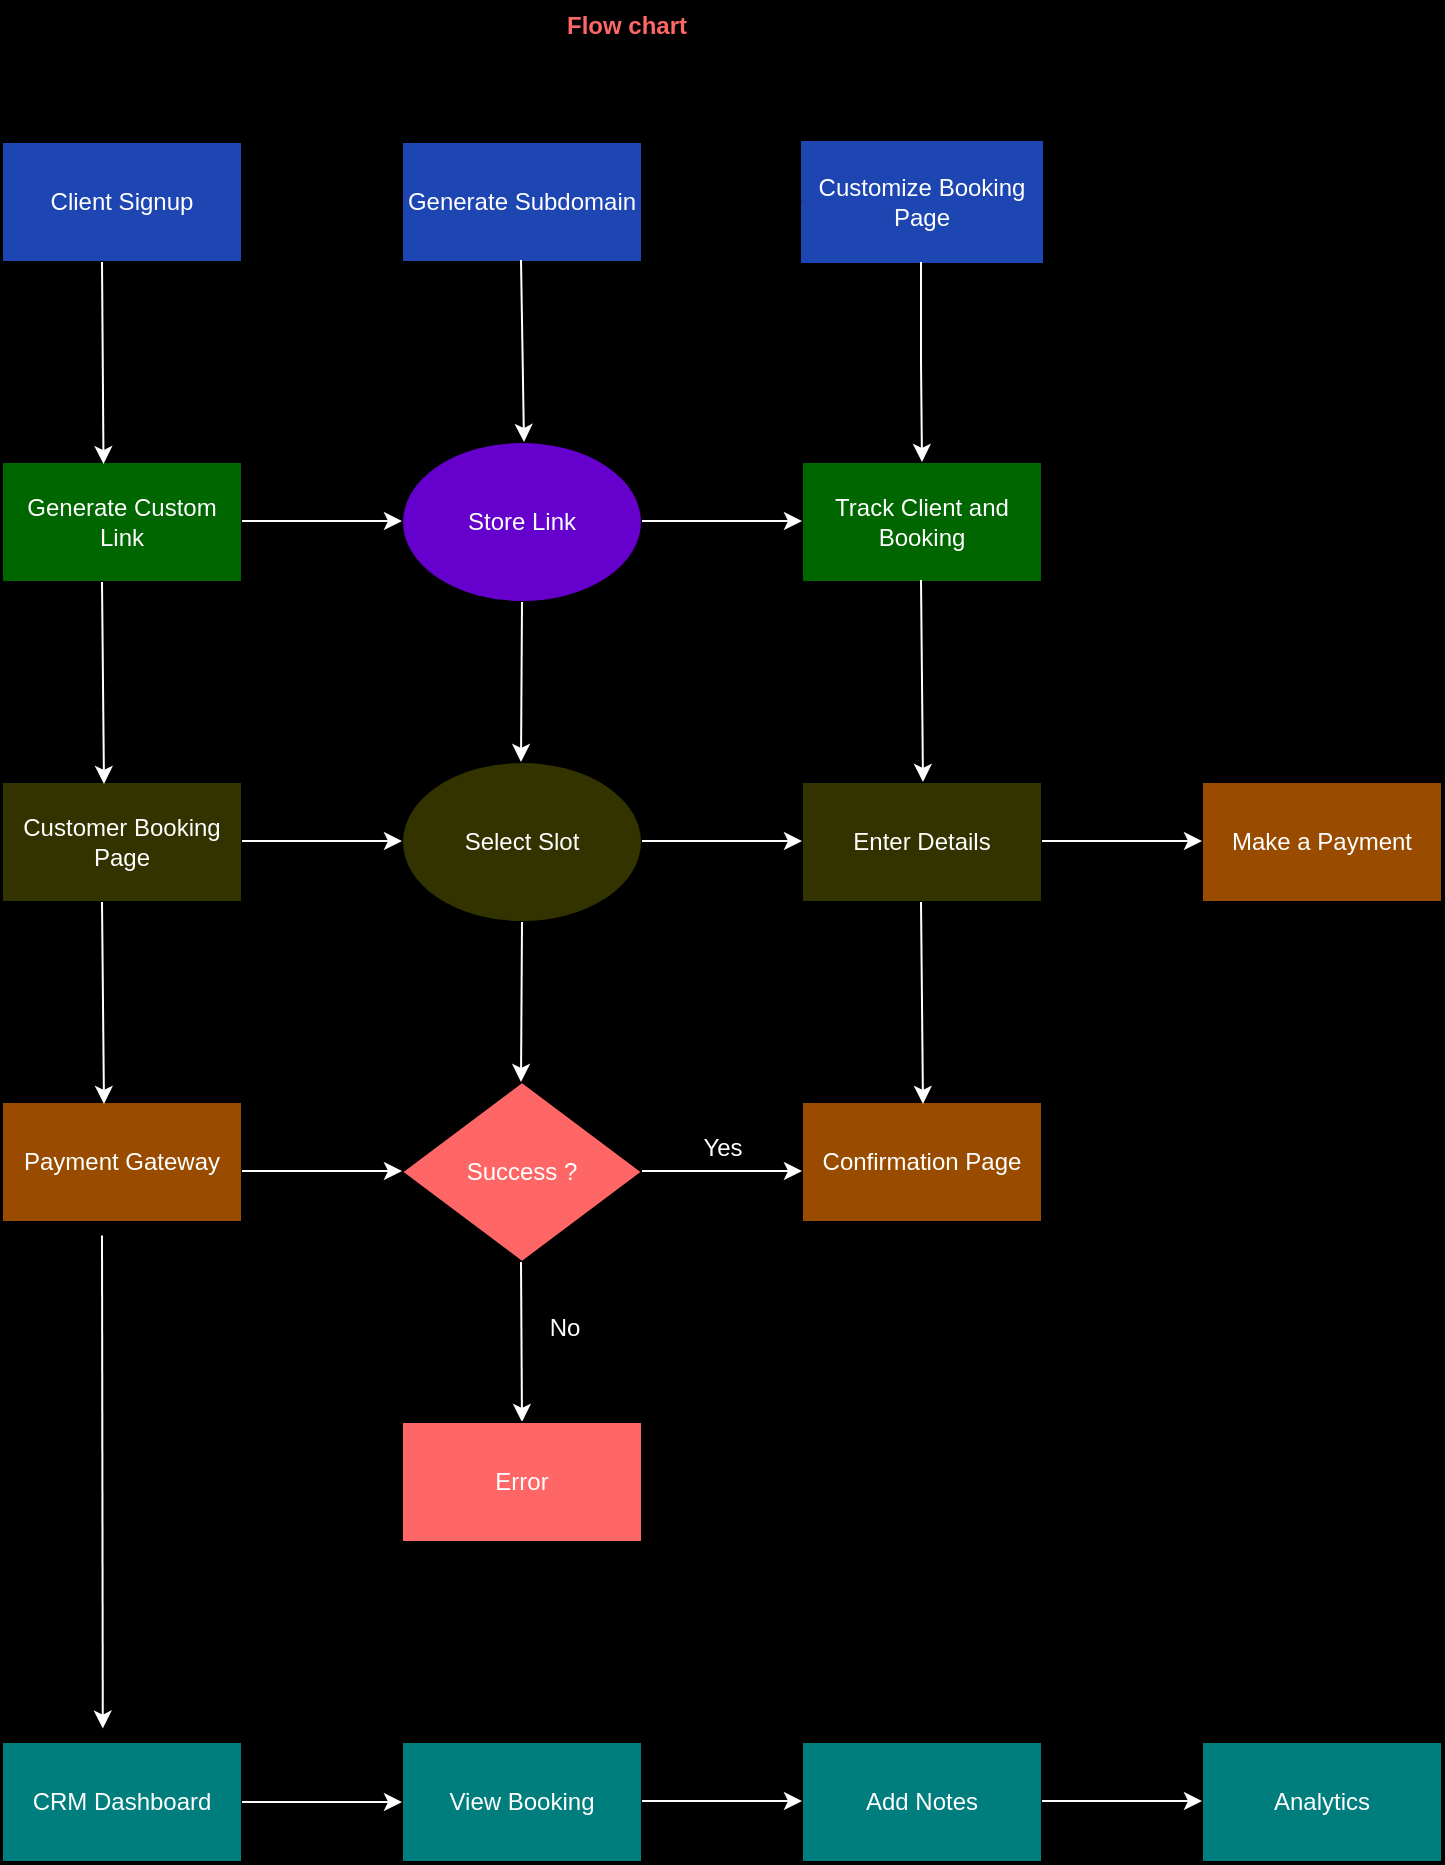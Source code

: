 <mxfile version="24.6.4" type="github">
  <diagram name="Page-1" id="GFK7f5jzJ038BGyKL9VR">
    <mxGraphModel dx="1050" dy="557" grid="0" gridSize="10" guides="1" tooltips="1" connect="1" arrows="0" fold="1" page="1" pageScale="1" pageWidth="850" pageHeight="1100" background="#000000" math="0" shadow="0">
      <root>
        <mxCell id="0" />
        <mxCell id="1" parent="0" />
        <mxCell id="lL7GXs3VDueMg40q0is_-1" value="&lt;font color=&quot;#ffffff&quot;&gt;Client Signup&lt;/font&gt;" style="rounded=0;whiteSpace=wrap;html=1;fillColor=#1E46B3;" vertex="1" parent="1">
          <mxGeometry x="80" y="120" width="120" height="60" as="geometry" />
        </mxCell>
        <mxCell id="lL7GXs3VDueMg40q0is_-2" value="&lt;font color=&quot;#ffffff&quot;&gt;Generate Subdomain&lt;/font&gt;" style="rounded=0;whiteSpace=wrap;html=1;fillColor=#1E46B3;" vertex="1" parent="1">
          <mxGeometry x="280" y="120" width="120" height="60" as="geometry" />
        </mxCell>
        <mxCell id="lL7GXs3VDueMg40q0is_-3" value="&lt;font color=&quot;#ffffff&quot;&gt;Customize Booking Page&lt;/font&gt;" style="rounded=0;whiteSpace=wrap;html=1;strokeColor=#1E46B3;fillColor=#1E46B3;" vertex="1" parent="1">
          <mxGeometry x="480" y="120" width="120" height="60" as="geometry" />
        </mxCell>
        <mxCell id="lL7GXs3VDueMg40q0is_-5" value="" style="endArrow=classic;html=1;rounded=0;" edge="1" parent="1">
          <mxGeometry width="50" height="50" relative="1" as="geometry">
            <mxPoint x="200" y="149.5" as="sourcePoint" />
            <mxPoint x="280" y="149.5" as="targetPoint" />
          </mxGeometry>
        </mxCell>
        <mxCell id="lL7GXs3VDueMg40q0is_-6" value="" style="endArrow=classic;html=1;rounded=0;exitX=1;exitY=0.5;exitDx=0;exitDy=0;exitPerimeter=0;" edge="1" parent="1" source="lL7GXs3VDueMg40q0is_-2">
          <mxGeometry width="50" height="50" relative="1" as="geometry">
            <mxPoint x="410" y="149.5" as="sourcePoint" />
            <mxPoint x="480" y="149.5" as="targetPoint" />
          </mxGeometry>
        </mxCell>
        <mxCell id="lL7GXs3VDueMg40q0is_-7" value="&lt;font color=&quot;#ffffff&quot;&gt;Generate Custom Link&lt;/font&gt;" style="rounded=0;whiteSpace=wrap;html=1;fillColor=#006600;" vertex="1" parent="1">
          <mxGeometry x="80" y="280" width="120" height="60" as="geometry" />
        </mxCell>
        <mxCell id="lL7GXs3VDueMg40q0is_-8" value="&lt;font color=&quot;#ffffff&quot;&gt;Store Link&lt;/font&gt;" style="ellipse;whiteSpace=wrap;html=1;fillColor=#6600CC;" vertex="1" parent="1">
          <mxGeometry x="280" y="270" width="120" height="80" as="geometry" />
        </mxCell>
        <mxCell id="lL7GXs3VDueMg40q0is_-9" value="&lt;font color=&quot;#ffffff&quot;&gt;Track Client and Booking&lt;/font&gt;" style="rounded=0;whiteSpace=wrap;html=1;fillColor=#006600;" vertex="1" parent="1">
          <mxGeometry x="480" y="280" width="120" height="60" as="geometry" />
        </mxCell>
        <mxCell id="lL7GXs3VDueMg40q0is_-10" value="" style="endArrow=classic;html=1;rounded=0;strokeColor=#FFFFFF;" edge="1" parent="1">
          <mxGeometry width="50" height="50" relative="1" as="geometry">
            <mxPoint x="200" y="309.5" as="sourcePoint" />
            <mxPoint x="280" y="309.5" as="targetPoint" />
          </mxGeometry>
        </mxCell>
        <mxCell id="lL7GXs3VDueMg40q0is_-11" value="" style="endArrow=classic;html=1;rounded=0;entryX=0.423;entryY=0.017;entryDx=0;entryDy=0;entryPerimeter=0;strokeColor=#FFFFFF;" edge="1" parent="1" target="lL7GXs3VDueMg40q0is_-7">
          <mxGeometry width="50" height="50" relative="1" as="geometry">
            <mxPoint x="130" y="180" as="sourcePoint" />
            <mxPoint x="130" y="260" as="targetPoint" />
          </mxGeometry>
        </mxCell>
        <mxCell id="lL7GXs3VDueMg40q0is_-12" value="" style="endArrow=classic;html=1;rounded=0;strokeColor=#FFFFFF;" edge="1" parent="1">
          <mxGeometry width="50" height="50" relative="1" as="geometry">
            <mxPoint x="339.5" y="179" as="sourcePoint" />
            <mxPoint x="341" y="270" as="targetPoint" />
          </mxGeometry>
        </mxCell>
        <mxCell id="lL7GXs3VDueMg40q0is_-13" value="" style="endArrow=classic;html=1;rounded=0;strokeColor=#FFFFFF;" edge="1" parent="1">
          <mxGeometry width="50" height="50" relative="1" as="geometry">
            <mxPoint x="400" y="309.5" as="sourcePoint" />
            <mxPoint x="480" y="309.5" as="targetPoint" />
            <Array as="points">
              <mxPoint x="400" y="309.5" />
            </Array>
          </mxGeometry>
        </mxCell>
        <mxCell id="lL7GXs3VDueMg40q0is_-14" value="" style="endArrow=classic;html=1;rounded=0;entryX=0.5;entryY=0;entryDx=0;entryDy=0;strokeColor=#FFFFFF;" edge="1" parent="1" target="lL7GXs3VDueMg40q0is_-9">
          <mxGeometry width="50" height="50" relative="1" as="geometry">
            <mxPoint x="539.5" y="180" as="sourcePoint" />
            <mxPoint x="540" y="270" as="targetPoint" />
            <Array as="points">
              <mxPoint x="539.5" y="230" />
            </Array>
          </mxGeometry>
        </mxCell>
        <mxCell id="lL7GXs3VDueMg40q0is_-15" value="&lt;font color=&quot;#ffffff&quot;&gt;Customer Booking Page&lt;/font&gt;" style="rounded=0;whiteSpace=wrap;html=1;fillColor=#333300;" vertex="1" parent="1">
          <mxGeometry x="80" y="440" width="120" height="60" as="geometry" />
        </mxCell>
        <mxCell id="lL7GXs3VDueMg40q0is_-16" value="&lt;font color=&quot;#ffffff&quot;&gt;Select Slot&lt;/font&gt;" style="ellipse;whiteSpace=wrap;html=1;fillColor=#333300;" vertex="1" parent="1">
          <mxGeometry x="280" y="430" width="120" height="80" as="geometry" />
        </mxCell>
        <mxCell id="lL7GXs3VDueMg40q0is_-17" value="&lt;font color=&quot;#ffffff&quot;&gt;Enter Details&lt;/font&gt;" style="rounded=0;whiteSpace=wrap;html=1;fillColor=#333300;" vertex="1" parent="1">
          <mxGeometry x="480" y="440" width="120" height="60" as="geometry" />
        </mxCell>
        <mxCell id="lL7GXs3VDueMg40q0is_-18" value="" style="endArrow=classic;html=1;rounded=0;entryX=0.423;entryY=0.017;entryDx=0;entryDy=0;entryPerimeter=0;strokeColor=#FFFFFF;" edge="1" parent="1">
          <mxGeometry width="50" height="50" relative="1" as="geometry">
            <mxPoint x="130" y="340" as="sourcePoint" />
            <mxPoint x="131" y="441" as="targetPoint" />
          </mxGeometry>
        </mxCell>
        <mxCell id="lL7GXs3VDueMg40q0is_-19" value="" style="endArrow=classic;html=1;rounded=0;strokeColor=#FFFFFF;" edge="1" parent="1">
          <mxGeometry width="50" height="50" relative="1" as="geometry">
            <mxPoint x="200" y="469.5" as="sourcePoint" />
            <mxPoint x="280" y="469.5" as="targetPoint" />
            <Array as="points">
              <mxPoint x="230" y="469.5" />
            </Array>
          </mxGeometry>
        </mxCell>
        <mxCell id="lL7GXs3VDueMg40q0is_-20" value="" style="endArrow=classic;html=1;rounded=0;strokeColor=#FFFFFF;" edge="1" parent="1">
          <mxGeometry width="50" height="50" relative="1" as="geometry">
            <mxPoint x="400" y="469.5" as="sourcePoint" />
            <mxPoint x="480" y="469.5" as="targetPoint" />
            <Array as="points">
              <mxPoint x="430" y="469.5" />
            </Array>
          </mxGeometry>
        </mxCell>
        <mxCell id="lL7GXs3VDueMg40q0is_-21" value="" style="endArrow=classic;html=1;rounded=0;entryX=0.423;entryY=0.017;entryDx=0;entryDy=0;entryPerimeter=0;strokeColor=#FFFFFF;" edge="1" parent="1">
          <mxGeometry width="50" height="50" relative="1" as="geometry">
            <mxPoint x="539.5" y="339" as="sourcePoint" />
            <mxPoint x="540.5" y="440" as="targetPoint" />
          </mxGeometry>
        </mxCell>
        <mxCell id="lL7GXs3VDueMg40q0is_-22" value="" style="endArrow=classic;html=1;rounded=0;strokeColor=#FFFFFF;" edge="1" parent="1">
          <mxGeometry width="50" height="50" relative="1" as="geometry">
            <mxPoint x="340" y="350" as="sourcePoint" />
            <mxPoint x="339.5" y="430" as="targetPoint" />
          </mxGeometry>
        </mxCell>
        <mxCell id="lL7GXs3VDueMg40q0is_-24" value="&lt;font color=&quot;#ffffff&quot;&gt;Make a Payment&lt;/font&gt;" style="rounded=0;whiteSpace=wrap;html=1;fillColor=#994C00;" vertex="1" parent="1">
          <mxGeometry x="680" y="440" width="120" height="60" as="geometry" />
        </mxCell>
        <mxCell id="lL7GXs3VDueMg40q0is_-27" value="" style="endArrow=classic;html=1;rounded=0;strokeColor=#FFFFFF;" edge="1" parent="1">
          <mxGeometry width="50" height="50" relative="1" as="geometry">
            <mxPoint x="600" y="469.5" as="sourcePoint" />
            <mxPoint x="680" y="469.5" as="targetPoint" />
            <Array as="points">
              <mxPoint x="630" y="469.5" />
            </Array>
          </mxGeometry>
        </mxCell>
        <mxCell id="lL7GXs3VDueMg40q0is_-28" value="&lt;font color=&quot;#ffffff&quot;&gt;Payment Gateway&lt;/font&gt;" style="rounded=0;whiteSpace=wrap;html=1;fillColor=#994C00;" vertex="1" parent="1">
          <mxGeometry x="80" y="600" width="120" height="60" as="geometry" />
        </mxCell>
        <mxCell id="lL7GXs3VDueMg40q0is_-29" value="&lt;font color=&quot;#ffffff&quot;&gt;Success ?&lt;/font&gt;" style="rhombus;whiteSpace=wrap;html=1;fillColor=#FF6666;gradientColor=none;" vertex="1" parent="1">
          <mxGeometry x="280" y="590" width="120" height="90" as="geometry" />
        </mxCell>
        <mxCell id="lL7GXs3VDueMg40q0is_-31" value="" style="endArrow=classic;html=1;rounded=0;strokeColor=#FFFFFF;" edge="1" parent="1">
          <mxGeometry width="50" height="50" relative="1" as="geometry">
            <mxPoint x="200" y="634.5" as="sourcePoint" />
            <mxPoint x="280" y="634.5" as="targetPoint" />
            <Array as="points">
              <mxPoint x="230" y="634.5" />
            </Array>
          </mxGeometry>
        </mxCell>
        <mxCell id="lL7GXs3VDueMg40q0is_-32" value="&lt;font color=&quot;#ffffff&quot;&gt;Confirmation Page&lt;/font&gt;" style="rounded=0;whiteSpace=wrap;html=1;fillColor=#994C00;" vertex="1" parent="1">
          <mxGeometry x="480" y="600" width="120" height="60" as="geometry" />
        </mxCell>
        <mxCell id="lL7GXs3VDueMg40q0is_-33" value="" style="endArrow=classic;html=1;rounded=0;strokeColor=#FFFFFF;" edge="1" parent="1">
          <mxGeometry width="50" height="50" relative="1" as="geometry">
            <mxPoint x="400" y="634.5" as="sourcePoint" />
            <mxPoint x="480" y="634.5" as="targetPoint" />
            <Array as="points">
              <mxPoint x="430" y="634.5" />
            </Array>
          </mxGeometry>
        </mxCell>
        <mxCell id="lL7GXs3VDueMg40q0is_-34" value="&lt;font color=&quot;#ffffff&quot;&gt;Yes&lt;/font&gt;" style="text;html=1;align=center;verticalAlign=middle;resizable=0;points=[];autosize=1;strokeColor=none;fillColor=none;" vertex="1" parent="1">
          <mxGeometry x="421" y="610" width="38" height="26" as="geometry" />
        </mxCell>
        <mxCell id="lL7GXs3VDueMg40q0is_-35" value="" style="endArrow=classic;html=1;rounded=0;entryX=0.423;entryY=0.017;entryDx=0;entryDy=0;entryPerimeter=0;strokeColor=#FFFFFF;" edge="1" parent="1">
          <mxGeometry width="50" height="50" relative="1" as="geometry">
            <mxPoint x="539.5" y="500" as="sourcePoint" />
            <mxPoint x="540.5" y="601" as="targetPoint" />
          </mxGeometry>
        </mxCell>
        <mxCell id="lL7GXs3VDueMg40q0is_-36" value="" style="endArrow=classic;html=1;rounded=0;strokeColor=#FFFFFF;" edge="1" parent="1">
          <mxGeometry width="50" height="50" relative="1" as="geometry">
            <mxPoint x="340" y="510" as="sourcePoint" />
            <mxPoint x="339.5" y="590" as="targetPoint" />
          </mxGeometry>
        </mxCell>
        <mxCell id="lL7GXs3VDueMg40q0is_-37" value="" style="endArrow=classic;html=1;rounded=0;entryX=0.423;entryY=0.017;entryDx=0;entryDy=0;entryPerimeter=0;strokeColor=#FFFFFF;" edge="1" parent="1">
          <mxGeometry width="50" height="50" relative="1" as="geometry">
            <mxPoint x="130" y="500" as="sourcePoint" />
            <mxPoint x="131" y="601" as="targetPoint" />
          </mxGeometry>
        </mxCell>
        <mxCell id="lL7GXs3VDueMg40q0is_-38" value="" style="endArrow=classic;html=1;rounded=0;strokeColor=#FFFFFF;" edge="1" parent="1">
          <mxGeometry width="50" height="50" relative="1" as="geometry">
            <mxPoint x="339.5" y="680" as="sourcePoint" />
            <mxPoint x="340" y="760" as="targetPoint" />
          </mxGeometry>
        </mxCell>
        <mxCell id="lL7GXs3VDueMg40q0is_-40" value="&lt;font color=&quot;#ffffff&quot;&gt;No&lt;/font&gt;" style="text;html=1;align=center;verticalAlign=middle;resizable=0;points=[];autosize=1;strokeColor=none;fillColor=none;" vertex="1" parent="1">
          <mxGeometry x="344" y="700" width="33" height="26" as="geometry" />
        </mxCell>
        <mxCell id="lL7GXs3VDueMg40q0is_-41" value="&lt;font color=&quot;#ffffff&quot;&gt;Error&lt;/font&gt;" style="rounded=0;whiteSpace=wrap;html=1;fillColor=#FF6666;" vertex="1" parent="1">
          <mxGeometry x="280" y="760" width="120" height="60" as="geometry" />
        </mxCell>
        <mxCell id="lL7GXs3VDueMg40q0is_-42" value="&lt;font color=&quot;#ffffff&quot;&gt;CRM Dashboard&lt;/font&gt;" style="rounded=0;whiteSpace=wrap;html=1;fillColor=#007D7D;" vertex="1" parent="1">
          <mxGeometry x="80" y="920" width="120" height="60" as="geometry" />
        </mxCell>
        <mxCell id="lL7GXs3VDueMg40q0is_-43" value="&lt;font color=&quot;#ffffff&quot;&gt;View Booking&lt;/font&gt;" style="rounded=0;whiteSpace=wrap;html=1;fillColor=#007D7D;" vertex="1" parent="1">
          <mxGeometry x="280" y="920" width="120" height="60" as="geometry" />
        </mxCell>
        <mxCell id="lL7GXs3VDueMg40q0is_-44" value="&lt;font color=&quot;#ffffff&quot;&gt;Add Notes&lt;/font&gt;" style="rounded=0;whiteSpace=wrap;html=1;fillColor=#007D7D;" vertex="1" parent="1">
          <mxGeometry x="480" y="920" width="120" height="60" as="geometry" />
        </mxCell>
        <mxCell id="lL7GXs3VDueMg40q0is_-45" value="&lt;font color=&quot;#ffffff&quot;&gt;Analytics&lt;/font&gt;" style="rounded=0;whiteSpace=wrap;html=1;fillColor=#007D7D;" vertex="1" parent="1">
          <mxGeometry x="680" y="920" width="120" height="60" as="geometry" />
        </mxCell>
        <mxCell id="lL7GXs3VDueMg40q0is_-46" value="" style="endArrow=classic;html=1;rounded=0;exitX=0.33;exitY=1.057;exitDx=0;exitDy=0;exitPerimeter=0;strokeColor=#FFFFFF;" edge="1" parent="1">
          <mxGeometry width="50" height="50" relative="1" as="geometry">
            <mxPoint x="130.0" y="666.71" as="sourcePoint" />
            <mxPoint x="130.4" y="913.29" as="targetPoint" />
            <Array as="points">
              <mxPoint x="130.4" y="913.29" />
            </Array>
          </mxGeometry>
        </mxCell>
        <mxCell id="lL7GXs3VDueMg40q0is_-47" value="" style="endArrow=classic;html=1;rounded=0;entryX=0;entryY=0.5;entryDx=0;entryDy=0;exitX=1;exitY=0.5;exitDx=0;exitDy=0;strokeColor=#FFFFFF;" edge="1" parent="1" source="lL7GXs3VDueMg40q0is_-42" target="lL7GXs3VDueMg40q0is_-43">
          <mxGeometry width="50" height="50" relative="1" as="geometry">
            <mxPoint x="200" y="960" as="sourcePoint" />
            <mxPoint x="250" y="910" as="targetPoint" />
          </mxGeometry>
        </mxCell>
        <mxCell id="lL7GXs3VDueMg40q0is_-48" value="" style="endArrow=classic;html=1;rounded=0;entryX=0;entryY=0.5;entryDx=0;entryDy=0;exitX=1;exitY=0.5;exitDx=0;exitDy=0;strokeColor=#FFFFFF;" edge="1" parent="1">
          <mxGeometry width="50" height="50" relative="1" as="geometry">
            <mxPoint x="400" y="949.5" as="sourcePoint" />
            <mxPoint x="480" y="949.5" as="targetPoint" />
          </mxGeometry>
        </mxCell>
        <mxCell id="lL7GXs3VDueMg40q0is_-49" value="" style="endArrow=classic;html=1;rounded=0;strokeColor=#FFFFFF;" edge="1" parent="1">
          <mxGeometry width="50" height="50" relative="1" as="geometry">
            <mxPoint x="600" y="949.5" as="sourcePoint" />
            <mxPoint x="680" y="949.5" as="targetPoint" />
          </mxGeometry>
        </mxCell>
        <mxCell id="lL7GXs3VDueMg40q0is_-53" value="&lt;b&gt;&lt;font color=&quot;#ff6666&quot;&gt;Flow chart&lt;/font&gt;&lt;/b&gt;" style="text;html=1;align=center;verticalAlign=middle;resizable=0;points=[];autosize=1;strokeColor=none;fillColor=none;" vertex="1" parent="1">
          <mxGeometry x="353" y="49" width="78" height="26" as="geometry" />
        </mxCell>
      </root>
    </mxGraphModel>
  </diagram>
</mxfile>
